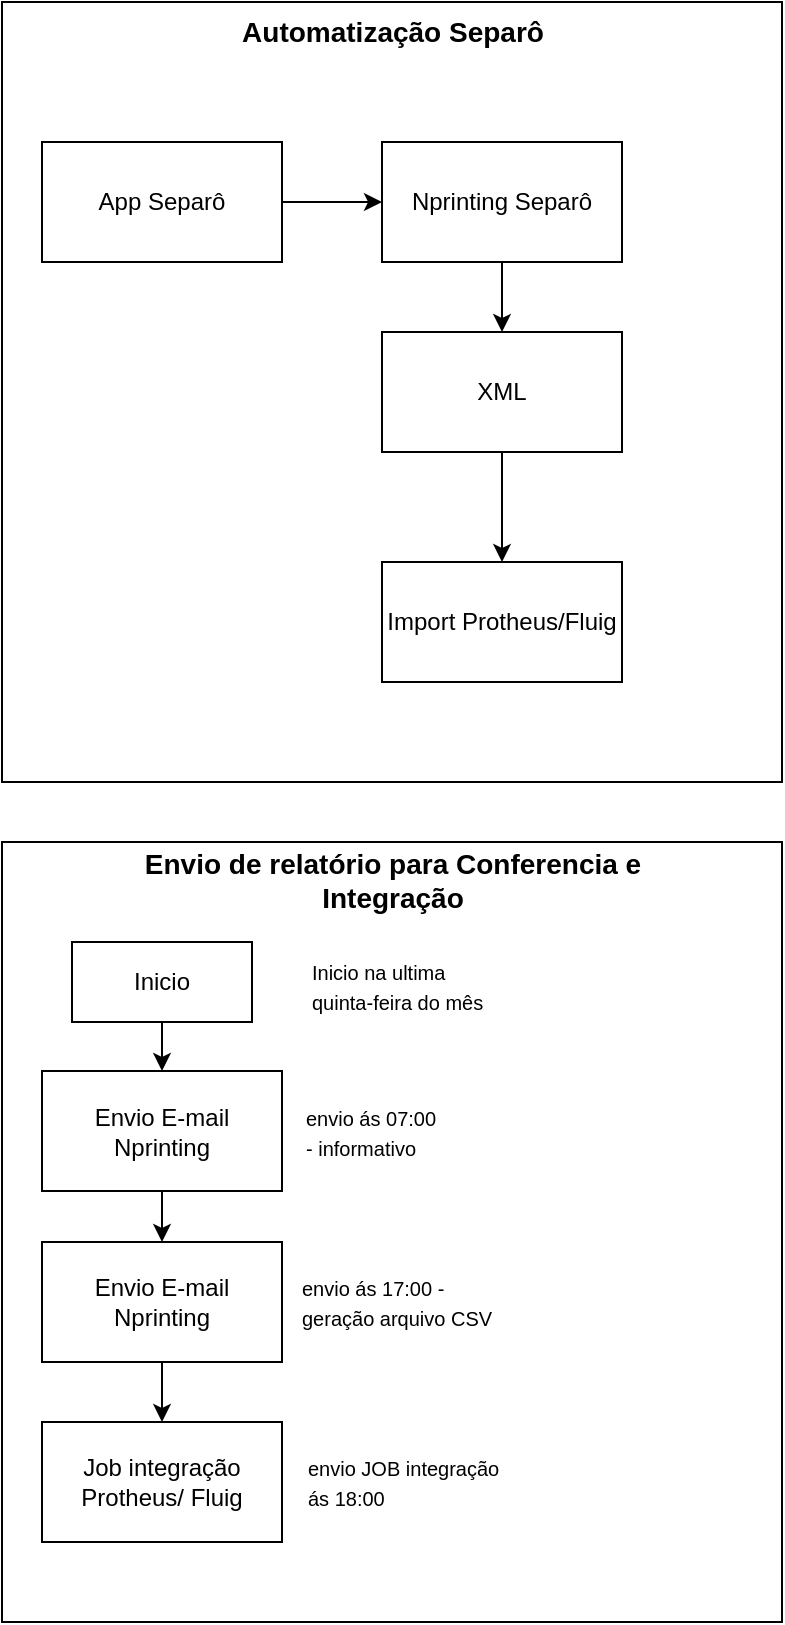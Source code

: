 <mxfile version="21.0.6" type="github">
  <diagram name="Página-1" id="sIoddWggS7R4to6noUA_">
    <mxGraphModel dx="1434" dy="756" grid="1" gridSize="10" guides="1" tooltips="1" connect="1" arrows="1" fold="1" page="1" pageScale="1" pageWidth="827" pageHeight="1169" math="0" shadow="0">
      <root>
        <mxCell id="0" />
        <mxCell id="1" parent="0" />
        <mxCell id="AHSVJjurg5SsSfiGFdws-8" value="" style="whiteSpace=wrap;html=1;aspect=fixed;" vertex="1" parent="1">
          <mxGeometry x="40" y="50" width="390" height="390" as="geometry" />
        </mxCell>
        <mxCell id="AHSVJjurg5SsSfiGFdws-3" style="edgeStyle=orthogonalEdgeStyle;rounded=0;orthogonalLoop=1;jettySize=auto;html=1;" edge="1" parent="1" source="AHSVJjurg5SsSfiGFdws-1" target="AHSVJjurg5SsSfiGFdws-2">
          <mxGeometry relative="1" as="geometry" />
        </mxCell>
        <mxCell id="AHSVJjurg5SsSfiGFdws-1" value="App Separô" style="rounded=0;whiteSpace=wrap;html=1;" vertex="1" parent="1">
          <mxGeometry x="60" y="120" width="120" height="60" as="geometry" />
        </mxCell>
        <mxCell id="AHSVJjurg5SsSfiGFdws-5" value="" style="edgeStyle=orthogonalEdgeStyle;rounded=0;orthogonalLoop=1;jettySize=auto;html=1;" edge="1" parent="1" source="AHSVJjurg5SsSfiGFdws-2" target="AHSVJjurg5SsSfiGFdws-4">
          <mxGeometry relative="1" as="geometry" />
        </mxCell>
        <mxCell id="AHSVJjurg5SsSfiGFdws-2" value="Nprinting Separô" style="rounded=0;whiteSpace=wrap;html=1;" vertex="1" parent="1">
          <mxGeometry x="230" y="120" width="120" height="60" as="geometry" />
        </mxCell>
        <mxCell id="AHSVJjurg5SsSfiGFdws-7" value="" style="edgeStyle=orthogonalEdgeStyle;rounded=0;orthogonalLoop=1;jettySize=auto;html=1;" edge="1" parent="1" source="AHSVJjurg5SsSfiGFdws-4" target="AHSVJjurg5SsSfiGFdws-6">
          <mxGeometry relative="1" as="geometry" />
        </mxCell>
        <mxCell id="AHSVJjurg5SsSfiGFdws-4" value="XML" style="rounded=0;whiteSpace=wrap;html=1;" vertex="1" parent="1">
          <mxGeometry x="230" y="215" width="120" height="60" as="geometry" />
        </mxCell>
        <mxCell id="AHSVJjurg5SsSfiGFdws-6" value="Import Protheus/Fluig" style="rounded=0;whiteSpace=wrap;html=1;" vertex="1" parent="1">
          <mxGeometry x="230" y="330" width="120" height="60" as="geometry" />
        </mxCell>
        <mxCell id="AHSVJjurg5SsSfiGFdws-11" value="&lt;font style=&quot;font-size: 14px;&quot;&gt;&lt;b&gt;Automatização Separô&lt;/b&gt;&lt;/font&gt;" style="text;html=1;strokeColor=none;fillColor=none;align=center;verticalAlign=middle;whiteSpace=wrap;rounded=0;" vertex="1" parent="1">
          <mxGeometry x="142.5" y="50" width="185" height="30" as="geometry" />
        </mxCell>
        <mxCell id="AHSVJjurg5SsSfiGFdws-12" value="" style="whiteSpace=wrap;html=1;aspect=fixed;" vertex="1" parent="1">
          <mxGeometry x="40" y="470" width="390" height="390" as="geometry" />
        </mxCell>
        <mxCell id="AHSVJjurg5SsSfiGFdws-13" value="&lt;font style=&quot;font-size: 14px;&quot;&gt;&lt;b&gt;Envio de relatório para Conferencia e Integração&lt;/b&gt;&lt;/font&gt;" style="text;html=1;strokeColor=none;fillColor=none;align=center;verticalAlign=middle;whiteSpace=wrap;rounded=0;" vertex="1" parent="1">
          <mxGeometry x="103.75" y="474" width="262.5" height="30" as="geometry" />
        </mxCell>
        <mxCell id="AHSVJjurg5SsSfiGFdws-22" style="edgeStyle=orthogonalEdgeStyle;rounded=0;orthogonalLoop=1;jettySize=auto;html=1;entryX=0.5;entryY=0;entryDx=0;entryDy=0;" edge="1" parent="1" source="AHSVJjurg5SsSfiGFdws-14" target="AHSVJjurg5SsSfiGFdws-15">
          <mxGeometry relative="1" as="geometry" />
        </mxCell>
        <mxCell id="AHSVJjurg5SsSfiGFdws-14" value="Inicio" style="rounded=0;whiteSpace=wrap;html=1;" vertex="1" parent="1">
          <mxGeometry x="75" y="520" width="90" height="40" as="geometry" />
        </mxCell>
        <mxCell id="AHSVJjurg5SsSfiGFdws-23" style="edgeStyle=orthogonalEdgeStyle;rounded=0;orthogonalLoop=1;jettySize=auto;html=1;entryX=0.5;entryY=0;entryDx=0;entryDy=0;" edge="1" parent="1" source="AHSVJjurg5SsSfiGFdws-15" target="AHSVJjurg5SsSfiGFdws-17">
          <mxGeometry relative="1" as="geometry" />
        </mxCell>
        <mxCell id="AHSVJjurg5SsSfiGFdws-15" value="Envio E-mail Nprinting" style="rounded=0;whiteSpace=wrap;html=1;" vertex="1" parent="1">
          <mxGeometry x="60" y="584.5" width="120" height="60" as="geometry" />
        </mxCell>
        <mxCell id="AHSVJjurg5SsSfiGFdws-21" value="" style="edgeStyle=orthogonalEdgeStyle;rounded=0;orthogonalLoop=1;jettySize=auto;html=1;" edge="1" parent="1" source="AHSVJjurg5SsSfiGFdws-17" target="AHSVJjurg5SsSfiGFdws-18">
          <mxGeometry relative="1" as="geometry" />
        </mxCell>
        <mxCell id="AHSVJjurg5SsSfiGFdws-17" value="Envio E-mail Nprinting" style="rounded=0;whiteSpace=wrap;html=1;" vertex="1" parent="1">
          <mxGeometry x="60" y="670" width="120" height="60" as="geometry" />
        </mxCell>
        <mxCell id="AHSVJjurg5SsSfiGFdws-18" value="Job integração Protheus/ Fluig" style="rounded=0;whiteSpace=wrap;html=1;" vertex="1" parent="1">
          <mxGeometry x="60" y="760" width="120" height="60" as="geometry" />
        </mxCell>
        <mxCell id="AHSVJjurg5SsSfiGFdws-25" value="&lt;font style=&quot;font-size: 10px;&quot;&gt;envio ás 07:00 - informativo&lt;/font&gt;" style="text;html=1;strokeColor=none;fillColor=none;align=left;verticalAlign=middle;whiteSpace=wrap;rounded=0;" vertex="1" parent="1">
          <mxGeometry x="190" y="599.5" width="70" height="30" as="geometry" />
        </mxCell>
        <mxCell id="AHSVJjurg5SsSfiGFdws-26" value="&lt;font style=&quot;font-size: 10px;&quot;&gt;envio ás 17:00 - geração arquivo CSV&lt;/font&gt;" style="text;html=1;strokeColor=none;fillColor=none;align=left;verticalAlign=middle;whiteSpace=wrap;rounded=0;" vertex="1" parent="1">
          <mxGeometry x="188" y="685" width="100" height="30" as="geometry" />
        </mxCell>
        <mxCell id="AHSVJjurg5SsSfiGFdws-27" value="&lt;span style=&quot;font-size: 10px;&quot;&gt;envio JOB integração ás 18:00&lt;/span&gt;" style="text;html=1;strokeColor=none;fillColor=none;align=left;verticalAlign=middle;whiteSpace=wrap;rounded=0;" vertex="1" parent="1">
          <mxGeometry x="191" y="775" width="100" height="30" as="geometry" />
        </mxCell>
        <mxCell id="AHSVJjurg5SsSfiGFdws-28" value="&lt;font style=&quot;font-size: 10px;&quot;&gt;Inicio na ultima quinta-feira do mês&lt;/font&gt;" style="text;html=1;strokeColor=none;fillColor=none;align=left;verticalAlign=middle;whiteSpace=wrap;rounded=0;" vertex="1" parent="1">
          <mxGeometry x="193" y="526.5" width="97" height="30" as="geometry" />
        </mxCell>
      </root>
    </mxGraphModel>
  </diagram>
</mxfile>
